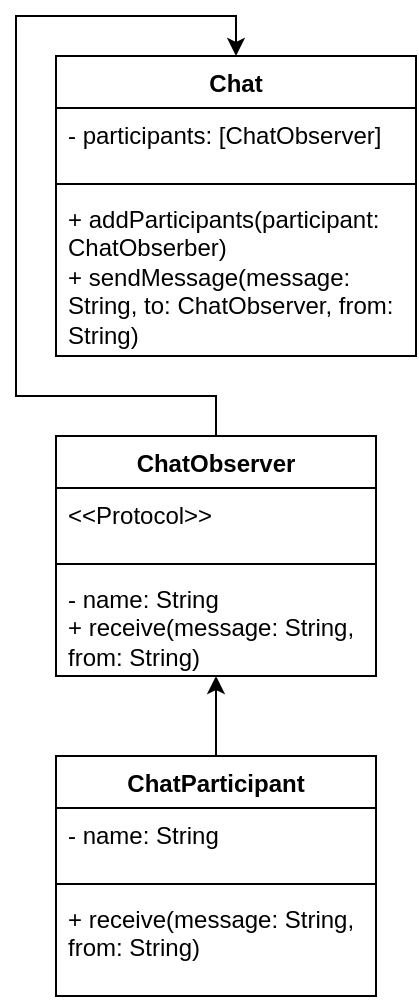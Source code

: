 <mxfile version="23.1.5" type="device">
  <diagram name="Страница — 1" id="tmJ8wpZb2CL4Hhl2zG4q">
    <mxGraphModel dx="1354" dy="773" grid="1" gridSize="10" guides="1" tooltips="1" connect="1" arrows="1" fold="1" page="1" pageScale="1" pageWidth="1169" pageHeight="827" math="0" shadow="0">
      <root>
        <mxCell id="0" />
        <mxCell id="1" parent="0" />
        <mxCell id="qR99LKvncZHRseEUAPD2-5" value="Chat" style="swimlane;fontStyle=1;align=center;verticalAlign=top;childLayout=stackLayout;horizontal=1;startSize=26;horizontalStack=0;resizeParent=1;resizeParentMax=0;resizeLast=0;collapsible=1;marginBottom=0;whiteSpace=wrap;html=1;" vertex="1" parent="1">
          <mxGeometry x="520" y="330" width="180" height="150" as="geometry" />
        </mxCell>
        <mxCell id="qR99LKvncZHRseEUAPD2-6" value="- participants: [ChatObserver]" style="text;strokeColor=none;fillColor=none;align=left;verticalAlign=top;spacingLeft=4;spacingRight=4;overflow=hidden;rotatable=0;points=[[0,0.5],[1,0.5]];portConstraint=eastwest;whiteSpace=wrap;html=1;" vertex="1" parent="qR99LKvncZHRseEUAPD2-5">
          <mxGeometry y="26" width="180" height="34" as="geometry" />
        </mxCell>
        <mxCell id="qR99LKvncZHRseEUAPD2-7" value="" style="line;strokeWidth=1;fillColor=none;align=left;verticalAlign=middle;spacingTop=-1;spacingLeft=3;spacingRight=3;rotatable=0;labelPosition=right;points=[];portConstraint=eastwest;strokeColor=inherit;" vertex="1" parent="qR99LKvncZHRseEUAPD2-5">
          <mxGeometry y="60" width="180" height="8" as="geometry" />
        </mxCell>
        <mxCell id="qR99LKvncZHRseEUAPD2-8" value="+ addParticipants(participant: ChatObserber)&lt;br&gt;+ sendMessage(message: String, to: ChatObserver, from: String)" style="text;strokeColor=none;fillColor=none;align=left;verticalAlign=top;spacingLeft=4;spacingRight=4;overflow=hidden;rotatable=0;points=[[0,0.5],[1,0.5]];portConstraint=eastwest;whiteSpace=wrap;html=1;" vertex="1" parent="qR99LKvncZHRseEUAPD2-5">
          <mxGeometry y="68" width="180" height="82" as="geometry" />
        </mxCell>
        <mxCell id="qR99LKvncZHRseEUAPD2-17" style="edgeStyle=orthogonalEdgeStyle;rounded=0;orthogonalLoop=1;jettySize=auto;html=1;exitX=0.5;exitY=0;exitDx=0;exitDy=0;entryX=0.5;entryY=0;entryDx=0;entryDy=0;" edge="1" parent="1" source="qR99LKvncZHRseEUAPD2-9" target="qR99LKvncZHRseEUAPD2-5">
          <mxGeometry relative="1" as="geometry" />
        </mxCell>
        <mxCell id="qR99LKvncZHRseEUAPD2-9" value="ChatObserver" style="swimlane;fontStyle=1;align=center;verticalAlign=top;childLayout=stackLayout;horizontal=1;startSize=26;horizontalStack=0;resizeParent=1;resizeParentMax=0;resizeLast=0;collapsible=1;marginBottom=0;whiteSpace=wrap;html=1;" vertex="1" parent="1">
          <mxGeometry x="520" y="520" width="160" height="120" as="geometry" />
        </mxCell>
        <mxCell id="qR99LKvncZHRseEUAPD2-10" value="&amp;lt;&amp;lt;Protocol&amp;gt;&amp;gt;" style="text;strokeColor=none;fillColor=none;align=left;verticalAlign=top;spacingLeft=4;spacingRight=4;overflow=hidden;rotatable=0;points=[[0,0.5],[1,0.5]];portConstraint=eastwest;whiteSpace=wrap;html=1;" vertex="1" parent="qR99LKvncZHRseEUAPD2-9">
          <mxGeometry y="26" width="160" height="34" as="geometry" />
        </mxCell>
        <mxCell id="qR99LKvncZHRseEUAPD2-11" value="" style="line;strokeWidth=1;fillColor=none;align=left;verticalAlign=middle;spacingTop=-1;spacingLeft=3;spacingRight=3;rotatable=0;labelPosition=right;points=[];portConstraint=eastwest;strokeColor=inherit;" vertex="1" parent="qR99LKvncZHRseEUAPD2-9">
          <mxGeometry y="60" width="160" height="8" as="geometry" />
        </mxCell>
        <mxCell id="qR99LKvncZHRseEUAPD2-12" value="- name: String&lt;br&gt;+ receive(message: String, from: String)" style="text;strokeColor=none;fillColor=none;align=left;verticalAlign=top;spacingLeft=4;spacingRight=4;overflow=hidden;rotatable=0;points=[[0,0.5],[1,0.5]];portConstraint=eastwest;whiteSpace=wrap;html=1;" vertex="1" parent="qR99LKvncZHRseEUAPD2-9">
          <mxGeometry y="68" width="160" height="52" as="geometry" />
        </mxCell>
        <mxCell id="qR99LKvncZHRseEUAPD2-13" value="ChatParticipant" style="swimlane;fontStyle=1;align=center;verticalAlign=top;childLayout=stackLayout;horizontal=1;startSize=26;horizontalStack=0;resizeParent=1;resizeParentMax=0;resizeLast=0;collapsible=1;marginBottom=0;whiteSpace=wrap;html=1;" vertex="1" parent="1">
          <mxGeometry x="520" y="680" width="160" height="120" as="geometry" />
        </mxCell>
        <mxCell id="qR99LKvncZHRseEUAPD2-14" value="- name: String" style="text;strokeColor=none;fillColor=none;align=left;verticalAlign=top;spacingLeft=4;spacingRight=4;overflow=hidden;rotatable=0;points=[[0,0.5],[1,0.5]];portConstraint=eastwest;whiteSpace=wrap;html=1;" vertex="1" parent="qR99LKvncZHRseEUAPD2-13">
          <mxGeometry y="26" width="160" height="34" as="geometry" />
        </mxCell>
        <mxCell id="qR99LKvncZHRseEUAPD2-15" value="" style="line;strokeWidth=1;fillColor=none;align=left;verticalAlign=middle;spacingTop=-1;spacingLeft=3;spacingRight=3;rotatable=0;labelPosition=right;points=[];portConstraint=eastwest;strokeColor=inherit;" vertex="1" parent="qR99LKvncZHRseEUAPD2-13">
          <mxGeometry y="60" width="160" height="8" as="geometry" />
        </mxCell>
        <mxCell id="qR99LKvncZHRseEUAPD2-16" value="+ receive(message: String, from: String)" style="text;strokeColor=none;fillColor=none;align=left;verticalAlign=top;spacingLeft=4;spacingRight=4;overflow=hidden;rotatable=0;points=[[0,0.5],[1,0.5]];portConstraint=eastwest;whiteSpace=wrap;html=1;" vertex="1" parent="qR99LKvncZHRseEUAPD2-13">
          <mxGeometry y="68" width="160" height="52" as="geometry" />
        </mxCell>
        <mxCell id="qR99LKvncZHRseEUAPD2-20" style="edgeStyle=orthogonalEdgeStyle;rounded=0;orthogonalLoop=1;jettySize=auto;html=1;exitX=0.5;exitY=0;exitDx=0;exitDy=0;entryX=0.5;entryY=1;entryDx=0;entryDy=0;entryPerimeter=0;" edge="1" parent="1" source="qR99LKvncZHRseEUAPD2-13" target="qR99LKvncZHRseEUAPD2-12">
          <mxGeometry relative="1" as="geometry" />
        </mxCell>
      </root>
    </mxGraphModel>
  </diagram>
</mxfile>
